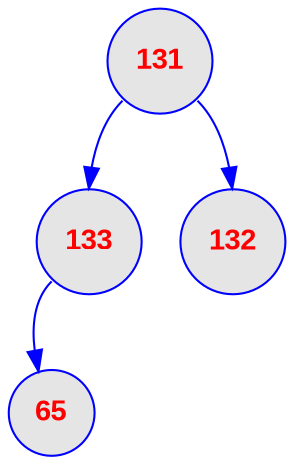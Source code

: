 digraph tas {
	node [
		fontname  = "Arial bold" 
		fontsize  = "14"
		fontcolor = "red"
		style     = "rounded, filled"
		shape     = "circle"
		fillcolor = "grey90"
		color     = "blue"
		width     = "0.5"
	]

	edge [
		color     = "blue"
	]

	0 [label = "131"];
	0 [label = "131"];
	0:sw -> 1;
	1 [label = "133"];
	1 [label = "133"];
	1:sw -> 3;
	3 [label = "65"];
	0:se -> 2;
	2 [label = "132"];
}
